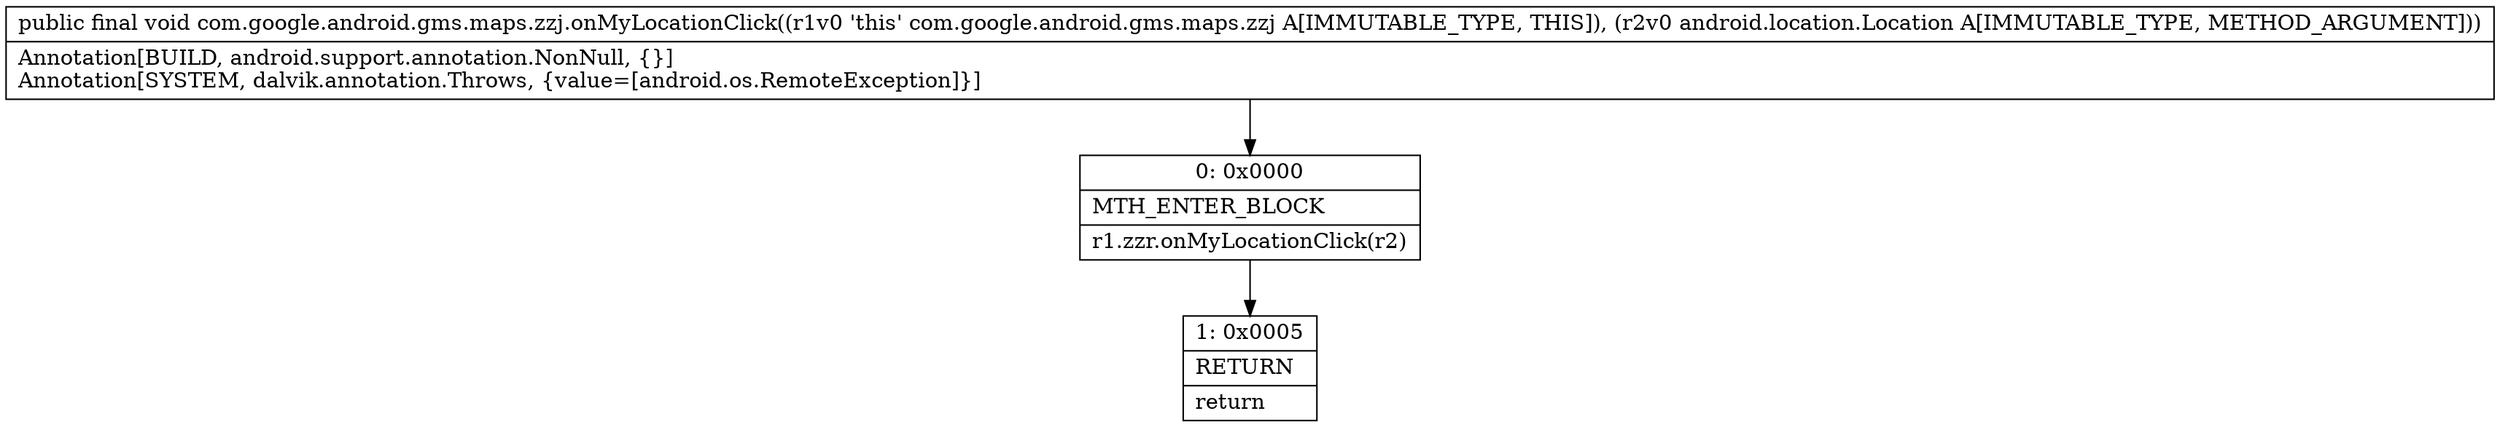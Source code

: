 digraph "CFG forcom.google.android.gms.maps.zzj.onMyLocationClick(Landroid\/location\/Location;)V" {
Node_0 [shape=record,label="{0\:\ 0x0000|MTH_ENTER_BLOCK\l|r1.zzr.onMyLocationClick(r2)\l}"];
Node_1 [shape=record,label="{1\:\ 0x0005|RETURN\l|return\l}"];
MethodNode[shape=record,label="{public final void com.google.android.gms.maps.zzj.onMyLocationClick((r1v0 'this' com.google.android.gms.maps.zzj A[IMMUTABLE_TYPE, THIS]), (r2v0 android.location.Location A[IMMUTABLE_TYPE, METHOD_ARGUMENT]))  | Annotation[BUILD, android.support.annotation.NonNull, \{\}]\lAnnotation[SYSTEM, dalvik.annotation.Throws, \{value=[android.os.RemoteException]\}]\l}"];
MethodNode -> Node_0;
Node_0 -> Node_1;
}

